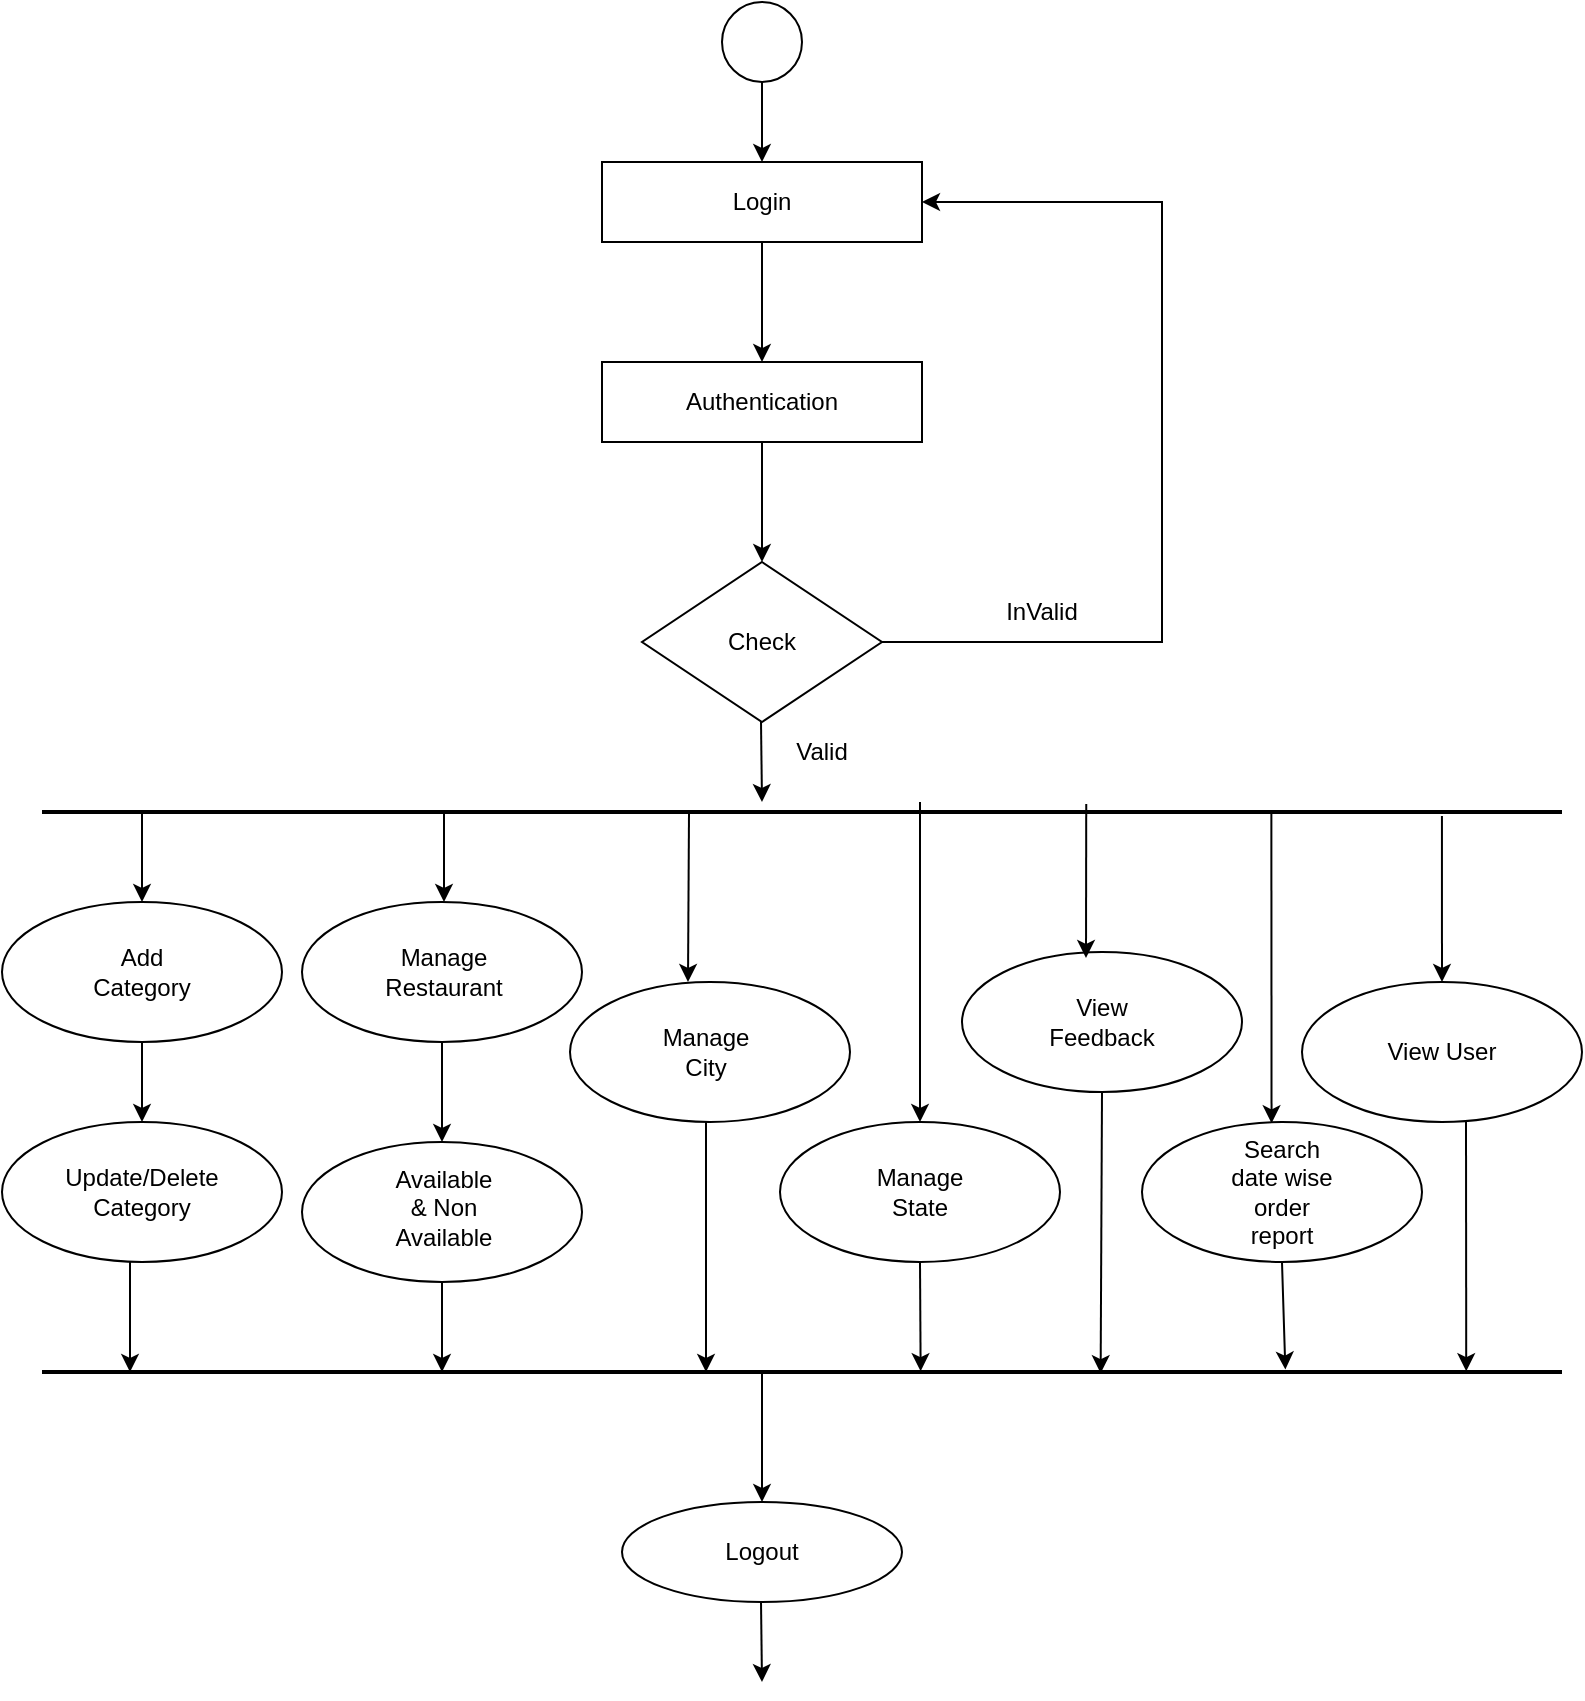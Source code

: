 <mxfile version="18.2.1" type="device"><diagram id="8aN68cKZOmWDAVzc6-gP" name="Page-1"><mxGraphModel dx="1278" dy="547" grid="1" gridSize="10" guides="1" tooltips="1" connect="1" arrows="1" fold="1" page="1" pageScale="1" pageWidth="827" pageHeight="1169" math="0" shadow="0"><root><mxCell id="0"/><mxCell id="1" parent="0"/><mxCell id="9wZQqj76LFm3ZokgYHvF-1" value="" style="ellipse;whiteSpace=wrap;html=1;aspect=fixed;" parent="1" vertex="1"><mxGeometry x="380" y="40" width="40" height="40" as="geometry"/></mxCell><mxCell id="9wZQqj76LFm3ZokgYHvF-2" value="" style="rounded=0;whiteSpace=wrap;html=1;" parent="1" vertex="1"><mxGeometry x="320" y="120" width="160" height="40" as="geometry"/></mxCell><mxCell id="9wZQqj76LFm3ZokgYHvF-3" value="" style="rounded=0;whiteSpace=wrap;html=1;" parent="1" vertex="1"><mxGeometry x="320" y="220" width="160" height="40" as="geometry"/></mxCell><mxCell id="9wZQqj76LFm3ZokgYHvF-4" value="" style="rhombus;whiteSpace=wrap;html=1;" parent="1" vertex="1"><mxGeometry x="340" y="320" width="120" height="80" as="geometry"/></mxCell><mxCell id="9wZQqj76LFm3ZokgYHvF-5" value="" style="line;strokeWidth=2;html=1;" parent="1" vertex="1"><mxGeometry x="40" y="440" width="760" height="10" as="geometry"/></mxCell><mxCell id="9wZQqj76LFm3ZokgYHvF-7" value="" style="ellipse;whiteSpace=wrap;html=1;" parent="1" vertex="1"><mxGeometry x="20" y="600" width="140" height="70" as="geometry"/></mxCell><mxCell id="9wZQqj76LFm3ZokgYHvF-8" value="" style="ellipse;whiteSpace=wrap;html=1;" parent="1" vertex="1"><mxGeometry x="20" y="490" width="140" height="70" as="geometry"/></mxCell><mxCell id="9wZQqj76LFm3ZokgYHvF-27" value="" style="edgeStyle=orthogonalEdgeStyle;rounded=0;orthogonalLoop=1;jettySize=auto;html=1;" parent="1" source="9wZQqj76LFm3ZokgYHvF-10" target="9wZQqj76LFm3ZokgYHvF-11" edge="1"><mxGeometry relative="1" as="geometry"/></mxCell><mxCell id="9wZQqj76LFm3ZokgYHvF-10" value="" style="ellipse;whiteSpace=wrap;html=1;" parent="1" vertex="1"><mxGeometry x="170" y="490" width="140" height="70" as="geometry"/></mxCell><mxCell id="9wZQqj76LFm3ZokgYHvF-11" value="" style="ellipse;whiteSpace=wrap;html=1;" parent="1" vertex="1"><mxGeometry x="170" y="610" width="140" height="70" as="geometry"/></mxCell><mxCell id="9wZQqj76LFm3ZokgYHvF-12" value="" style="ellipse;whiteSpace=wrap;html=1;" parent="1" vertex="1"><mxGeometry x="304" y="530" width="140" height="70" as="geometry"/></mxCell><mxCell id="9wZQqj76LFm3ZokgYHvF-13" value="" style="ellipse;whiteSpace=wrap;html=1;" parent="1" vertex="1"><mxGeometry x="409" y="600" width="140" height="70" as="geometry"/></mxCell><mxCell id="9wZQqj76LFm3ZokgYHvF-15" value="" style="ellipse;whiteSpace=wrap;html=1;" parent="1" vertex="1"><mxGeometry x="670" y="530" width="140" height="70" as="geometry"/></mxCell><mxCell id="9wZQqj76LFm3ZokgYHvF-16" value="" style="line;strokeWidth=2;html=1;" parent="1" vertex="1"><mxGeometry x="40" y="720" width="760" height="10" as="geometry"/></mxCell><mxCell id="9wZQqj76LFm3ZokgYHvF-17" value="" style="ellipse;whiteSpace=wrap;html=1;" parent="1" vertex="1"><mxGeometry x="330" y="790" width="140" height="50" as="geometry"/></mxCell><mxCell id="9wZQqj76LFm3ZokgYHvF-18" value="" style="endArrow=classic;html=1;rounded=0;exitX=0.5;exitY=1;exitDx=0;exitDy=0;entryX=0.5;entryY=0;entryDx=0;entryDy=0;" parent="1" source="9wZQqj76LFm3ZokgYHvF-1" target="9wZQqj76LFm3ZokgYHvF-2" edge="1"><mxGeometry width="50" height="50" relative="1" as="geometry"><mxPoint x="390" y="280" as="sourcePoint"/><mxPoint x="440" y="230" as="targetPoint"/></mxGeometry></mxCell><mxCell id="9wZQqj76LFm3ZokgYHvF-19" value="" style="endArrow=classic;html=1;rounded=0;entryX=0.5;entryY=0;entryDx=0;entryDy=0;" parent="1" target="9wZQqj76LFm3ZokgYHvF-3" edge="1"><mxGeometry width="50" height="50" relative="1" as="geometry"><mxPoint x="400" y="160" as="sourcePoint"/><mxPoint x="410" y="130" as="targetPoint"/></mxGeometry></mxCell><mxCell id="9wZQqj76LFm3ZokgYHvF-20" value="" style="endArrow=classic;html=1;rounded=0;entryX=0.5;entryY=0;entryDx=0;entryDy=0;" parent="1" target="9wZQqj76LFm3ZokgYHvF-4" edge="1"><mxGeometry width="50" height="50" relative="1" as="geometry"><mxPoint x="400" y="260" as="sourcePoint"/><mxPoint x="420" y="140" as="targetPoint"/></mxGeometry></mxCell><mxCell id="9wZQqj76LFm3ZokgYHvF-21" value="" style="endArrow=classic;html=1;rounded=0;" parent="1" edge="1"><mxGeometry width="50" height="50" relative="1" as="geometry"><mxPoint x="399.5" y="400" as="sourcePoint"/><mxPoint x="400" y="440" as="targetPoint"/></mxGeometry></mxCell><mxCell id="9wZQqj76LFm3ZokgYHvF-23" value="" style="endArrow=classic;html=1;rounded=0;entryX=0.5;entryY=0;entryDx=0;entryDy=0;" parent="1" target="9wZQqj76LFm3ZokgYHvF-8" edge="1"><mxGeometry width="50" height="50" relative="1" as="geometry"><mxPoint x="90" y="445" as="sourcePoint"/><mxPoint x="160" y="370" as="targetPoint"/></mxGeometry></mxCell><mxCell id="9wZQqj76LFm3ZokgYHvF-24" value="" style="endArrow=classic;html=1;rounded=0;entryX=0.5;entryY=0;entryDx=0;entryDy=0;" parent="1" target="9wZQqj76LFm3ZokgYHvF-7" edge="1"><mxGeometry width="50" height="50" relative="1" as="geometry"><mxPoint x="90" y="560" as="sourcePoint"/><mxPoint x="90" y="570" as="targetPoint"/></mxGeometry></mxCell><mxCell id="9wZQqj76LFm3ZokgYHvF-25" value="" style="endArrow=classic;html=1;rounded=0;" parent="1" edge="1"><mxGeometry width="50" height="50" relative="1" as="geometry"><mxPoint x="241" y="445" as="sourcePoint"/><mxPoint x="241" y="490" as="targetPoint"/></mxGeometry></mxCell><mxCell id="9wZQqj76LFm3ZokgYHvF-28" value="" style="endArrow=classic;html=1;rounded=0;entryX=0.5;entryY=0;entryDx=0;entryDy=0;" parent="1" edge="1"><mxGeometry width="50" height="50" relative="1" as="geometry"><mxPoint x="363.5" y="445" as="sourcePoint"/><mxPoint x="363" y="530" as="targetPoint"/></mxGeometry></mxCell><mxCell id="9wZQqj76LFm3ZokgYHvF-29" value="" style="endArrow=classic;html=1;rounded=0;" parent="1" edge="1"><mxGeometry width="50" height="50" relative="1" as="geometry"><mxPoint x="84" y="670" as="sourcePoint"/><mxPoint x="84" y="725" as="targetPoint"/></mxGeometry></mxCell><mxCell id="9wZQqj76LFm3ZokgYHvF-30" value="" style="endArrow=classic;html=1;rounded=0;" parent="1" edge="1"><mxGeometry width="50" height="50" relative="1" as="geometry"><mxPoint x="240" y="680" as="sourcePoint"/><mxPoint x="240" y="725" as="targetPoint"/></mxGeometry></mxCell><mxCell id="9wZQqj76LFm3ZokgYHvF-32" value="" style="endArrow=classic;html=1;rounded=0;" parent="1" edge="1"><mxGeometry width="50" height="50" relative="1" as="geometry"><mxPoint x="372" y="600" as="sourcePoint"/><mxPoint x="372" y="725" as="targetPoint"/></mxGeometry></mxCell><mxCell id="9wZQqj76LFm3ZokgYHvF-34" value="" style="endArrow=classic;html=1;rounded=0;entryX=0.632;entryY=0.46;entryDx=0;entryDy=0;entryPerimeter=0;" parent="1" edge="1"><mxGeometry width="50" height="50" relative="1" as="geometry"><mxPoint x="479" y="670" as="sourcePoint"/><mxPoint x="479.32" y="724.6" as="targetPoint"/></mxGeometry></mxCell><mxCell id="9wZQqj76LFm3ZokgYHvF-36" value="" style="endArrow=classic;html=1;rounded=0;entryX=0.937;entryY=0.46;entryDx=0;entryDy=0;entryPerimeter=0;" parent="1" target="9wZQqj76LFm3ZokgYHvF-16" edge="1"><mxGeometry width="50" height="50" relative="1" as="geometry"><mxPoint x="752" y="600" as="sourcePoint"/><mxPoint x="479.5" y="570" as="targetPoint"/></mxGeometry></mxCell><mxCell id="9wZQqj76LFm3ZokgYHvF-37" value="" style="endArrow=classic;html=1;rounded=0;entryX=0.5;entryY=0;entryDx=0;entryDy=0;" parent="1" target="9wZQqj76LFm3ZokgYHvF-17" edge="1"><mxGeometry width="50" height="50" relative="1" as="geometry"><mxPoint x="400" y="725" as="sourcePoint"/><mxPoint x="290" y="735" as="targetPoint"/></mxGeometry></mxCell><mxCell id="9wZQqj76LFm3ZokgYHvF-38" value="" style="endArrow=classic;html=1;rounded=0;" parent="1" edge="1"><mxGeometry width="50" height="50" relative="1" as="geometry"><mxPoint x="399.5" y="840" as="sourcePoint"/><mxPoint x="400" y="880" as="targetPoint"/></mxGeometry></mxCell><mxCell id="9wZQqj76LFm3ZokgYHvF-40" value="" style="edgeStyle=segmentEdgeStyle;endArrow=classic;html=1;rounded=0;entryX=1;entryY=0.5;entryDx=0;entryDy=0;exitX=1;exitY=0.5;exitDx=0;exitDy=0;" parent="1" source="9wZQqj76LFm3ZokgYHvF-4" target="9wZQqj76LFm3ZokgYHvF-2" edge="1"><mxGeometry width="50" height="50" relative="1" as="geometry"><mxPoint x="490" y="360" as="sourcePoint"/><mxPoint x="550" y="150" as="targetPoint"/><Array as="points"><mxPoint x="600" y="360"/><mxPoint x="600" y="140"/></Array></mxGeometry></mxCell><mxCell id="9wZQqj76LFm3ZokgYHvF-42" value="InValid" style="text;html=1;strokeColor=none;fillColor=none;align=center;verticalAlign=middle;whiteSpace=wrap;rounded=0;" parent="1" vertex="1"><mxGeometry x="510" y="330" width="60" height="30" as="geometry"/></mxCell><mxCell id="9wZQqj76LFm3ZokgYHvF-44" value="Valid" style="text;html=1;strokeColor=none;fillColor=none;align=center;verticalAlign=middle;whiteSpace=wrap;rounded=0;" parent="1" vertex="1"><mxGeometry x="400" y="400" width="60" height="30" as="geometry"/></mxCell><mxCell id="9wZQqj76LFm3ZokgYHvF-46" value="Login" style="text;html=1;strokeColor=none;fillColor=none;align=center;verticalAlign=middle;whiteSpace=wrap;rounded=0;" parent="1" vertex="1"><mxGeometry x="370" y="125" width="60" height="30" as="geometry"/></mxCell><mxCell id="9wZQqj76LFm3ZokgYHvF-47" value="Authentication" style="text;html=1;strokeColor=none;fillColor=none;align=center;verticalAlign=middle;whiteSpace=wrap;rounded=0;" parent="1" vertex="1"><mxGeometry x="370" y="225" width="60" height="30" as="geometry"/></mxCell><mxCell id="9wZQqj76LFm3ZokgYHvF-48" value="Check" style="text;html=1;strokeColor=none;fillColor=none;align=center;verticalAlign=middle;whiteSpace=wrap;rounded=0;" parent="1" vertex="1"><mxGeometry x="370" y="345" width="60" height="30" as="geometry"/></mxCell><mxCell id="9wZQqj76LFm3ZokgYHvF-49" value="Add Category" style="text;html=1;strokeColor=none;fillColor=none;align=center;verticalAlign=middle;whiteSpace=wrap;rounded=0;" parent="1" vertex="1"><mxGeometry x="60" y="510" width="60" height="30" as="geometry"/></mxCell><mxCell id="9wZQqj76LFm3ZokgYHvF-50" value="Update/Delete Category" style="text;html=1;strokeColor=none;fillColor=none;align=center;verticalAlign=middle;whiteSpace=wrap;rounded=0;" parent="1" vertex="1"><mxGeometry x="60" y="620" width="60" height="30" as="geometry"/></mxCell><mxCell id="9wZQqj76LFm3ZokgYHvF-51" value="Manage Restaurant" style="text;html=1;strokeColor=none;fillColor=none;align=center;verticalAlign=middle;whiteSpace=wrap;rounded=0;" parent="1" vertex="1"><mxGeometry x="211" y="510" width="60" height="30" as="geometry"/></mxCell><mxCell id="9wZQqj76LFm3ZokgYHvF-52" value="Available &amp;amp; Non Available&lt;span style=&quot;color: rgba(0, 0, 0, 0); font-family: monospace; font-size: 0px; text-align: start;&quot;&gt;%3CmxGraphModel%3E%3Croot%3E%3CmxCell%20id%3D%220%22%2F%3E%3CmxCell%20id%3D%221%22%20parent%3D%220%22%2F%3E%3CmxCell%20id%3D%222%22%20value%3D%22InValid%22%20style%3D%22text%3Bhtml%3D1%3BstrokeColor%3Dnone%3BfillColor%3Dnone%3Balign%3Dcenter%3BverticalAlign%3Dmiddle%3BwhiteSpace%3Dwrap%3Brounded%3D0%3B%22%20vertex%3D%221%22%20parent%3D%221%22%3E%3CmxGeometry%20x%3D%22510%22%20y%3D%22330%22%20width%3D%2260%22%20height%3D%2230%22%20as%3D%22geometry%22%2F%3E%3C%2FmxCell%3E%3C%2Froot%3E%3C%2FmxGraphModel%3E&lt;/span&gt;" style="text;html=1;strokeColor=none;fillColor=none;align=center;verticalAlign=middle;whiteSpace=wrap;rounded=0;" parent="1" vertex="1"><mxGeometry x="211" y="628" width="60" height="30" as="geometry"/></mxCell><mxCell id="9wZQqj76LFm3ZokgYHvF-53" value="Manage City" style="text;html=1;strokeColor=none;fillColor=none;align=center;verticalAlign=middle;whiteSpace=wrap;rounded=0;" parent="1" vertex="1"><mxGeometry x="342" y="550" width="60" height="30" as="geometry"/></mxCell><mxCell id="9wZQqj76LFm3ZokgYHvF-54" value="Manage State&lt;span style=&quot;color: rgba(0, 0, 0, 0); font-family: monospace; font-size: 0px; text-align: start;&quot;&gt;%3CmxGraphModel%3E%3Croot%3E%3CmxCell%20id%3D%220%22%2F%3E%3CmxCell%20id%3D%221%22%20parent%3D%220%22%2F%3E%3CmxCell%20id%3D%222%22%20value%3D%22InValid%22%20style%3D%22text%3Bhtml%3D1%3BstrokeColor%3Dnone%3BfillColor%3Dnone%3Balign%3Dcenter%3BverticalAlign%3Dmiddle%3BwhiteSpace%3Dwrap%3Brounded%3D0%3B%22%20vertex%3D%221%22%20parent%3D%221%22%3E%3CmxGeometry%20x%3D%22510%22%20y%3D%22330%22%20width%3D%2260%22%20height%3D%2230%22%20as%3D%22geometry%22%2F%3E%3C%2FmxCell%3E%3C%2Froot%3E%3C%2FmxGraphModel%3E&lt;/span&gt;" style="text;html=1;strokeColor=none;fillColor=none;align=center;verticalAlign=middle;whiteSpace=wrap;rounded=0;" parent="1" vertex="1"><mxGeometry x="449" y="620" width="60" height="30" as="geometry"/></mxCell><mxCell id="9wZQqj76LFm3ZokgYHvF-55" value="View User" style="text;html=1;strokeColor=none;fillColor=none;align=center;verticalAlign=middle;whiteSpace=wrap;rounded=0;" parent="1" vertex="1"><mxGeometry x="710" y="550" width="60" height="30" as="geometry"/></mxCell><mxCell id="9wZQqj76LFm3ZokgYHvF-56" value="" style="endArrow=classic;html=1;rounded=0;exitX=0.921;exitY=0.7;exitDx=0;exitDy=0;exitPerimeter=0;entryX=0.5;entryY=0;entryDx=0;entryDy=0;" parent="1" source="9wZQqj76LFm3ZokgYHvF-5" target="9wZQqj76LFm3ZokgYHvF-15" edge="1"><mxGeometry width="50" height="50" relative="1" as="geometry"><mxPoint x="700" y="440" as="sourcePoint"/><mxPoint x="701" y="530" as="targetPoint"/></mxGeometry></mxCell><mxCell id="9wZQqj76LFm3ZokgYHvF-57" value="Logout" style="text;html=1;strokeColor=none;fillColor=none;align=center;verticalAlign=middle;whiteSpace=wrap;rounded=0;" parent="1" vertex="1"><mxGeometry x="370" y="800" width="60" height="30" as="geometry"/></mxCell><mxCell id="zDB8G5YXOEPQbQbK7es4-1" value="" style="endArrow=classic;html=1;rounded=0;entryX=0.5;entryY=0;entryDx=0;entryDy=0;" edge="1" parent="1" target="9wZQqj76LFm3ZokgYHvF-13"><mxGeometry width="50" height="50" relative="1" as="geometry"><mxPoint x="479" y="440" as="sourcePoint"/><mxPoint x="560" y="550" as="targetPoint"/></mxGeometry></mxCell><mxCell id="zDB8G5YXOEPQbQbK7es4-2" value="" style="ellipse;whiteSpace=wrap;html=1;" vertex="1" parent="1"><mxGeometry x="590" y="600" width="140" height="70" as="geometry"/></mxCell><mxCell id="zDB8G5YXOEPQbQbK7es4-4" value="" style="endArrow=classic;html=1;rounded=0;exitX=0.793;exitY=0.46;exitDx=0;exitDy=0;exitPerimeter=0;entryX=0.377;entryY=0.009;entryDx=0;entryDy=0;entryPerimeter=0;" edge="1" parent="1"><mxGeometry width="50" height="50" relative="1" as="geometry"><mxPoint x="654.68" y="444.6" as="sourcePoint"/><mxPoint x="654.78" y="600.63" as="targetPoint"/></mxGeometry></mxCell><mxCell id="zDB8G5YXOEPQbQbK7es4-5" value="" style="endArrow=classic;html=1;rounded=0;entryX=0.818;entryY=0.38;entryDx=0;entryDy=0;entryPerimeter=0;exitX=0.5;exitY=1;exitDx=0;exitDy=0;" edge="1" parent="1" source="zDB8G5YXOEPQbQbK7es4-2" target="9wZQqj76LFm3ZokgYHvF-16"><mxGeometry width="50" height="50" relative="1" as="geometry"><mxPoint x="552" y="600" as="sourcePoint"/><mxPoint x="716.6" y="726.2" as="targetPoint"/></mxGeometry></mxCell><mxCell id="zDB8G5YXOEPQbQbK7es4-7" value="Search date wise order report" style="text;html=1;strokeColor=none;fillColor=none;align=center;verticalAlign=middle;whiteSpace=wrap;rounded=0;" vertex="1" parent="1"><mxGeometry x="630" y="620" width="60" height="30" as="geometry"/></mxCell><mxCell id="zDB8G5YXOEPQbQbK7es4-8" value="" style="ellipse;whiteSpace=wrap;html=1;" vertex="1" parent="1"><mxGeometry x="500" y="515" width="140" height="70" as="geometry"/></mxCell><mxCell id="zDB8G5YXOEPQbQbK7es4-9" value="View Feedback" style="text;html=1;strokeColor=none;fillColor=none;align=center;verticalAlign=middle;whiteSpace=wrap;rounded=0;" vertex="1" parent="1"><mxGeometry x="540" y="535" width="60" height="30" as="geometry"/></mxCell><mxCell id="zDB8G5YXOEPQbQbK7es4-10" value="" style="endArrow=classic;html=1;rounded=0;exitX=0.687;exitY=0.3;exitDx=0;exitDy=0;exitPerimeter=0;" edge="1" parent="1"><mxGeometry width="50" height="50" relative="1" as="geometry"><mxPoint x="562.12" y="441" as="sourcePoint"/><mxPoint x="562" y="518" as="targetPoint"/></mxGeometry></mxCell><mxCell id="zDB8G5YXOEPQbQbK7es4-11" value="" style="endArrow=classic;html=1;rounded=0;entryX=0.632;entryY=0.46;entryDx=0;entryDy=0;entryPerimeter=0;exitX=0.5;exitY=1;exitDx=0;exitDy=0;" edge="1" parent="1" source="zDB8G5YXOEPQbQbK7es4-8"><mxGeometry width="50" height="50" relative="1" as="geometry"><mxPoint x="569" y="671" as="sourcePoint"/><mxPoint x="569.32" y="725.6" as="targetPoint"/></mxGeometry></mxCell></root></mxGraphModel></diagram></mxfile>